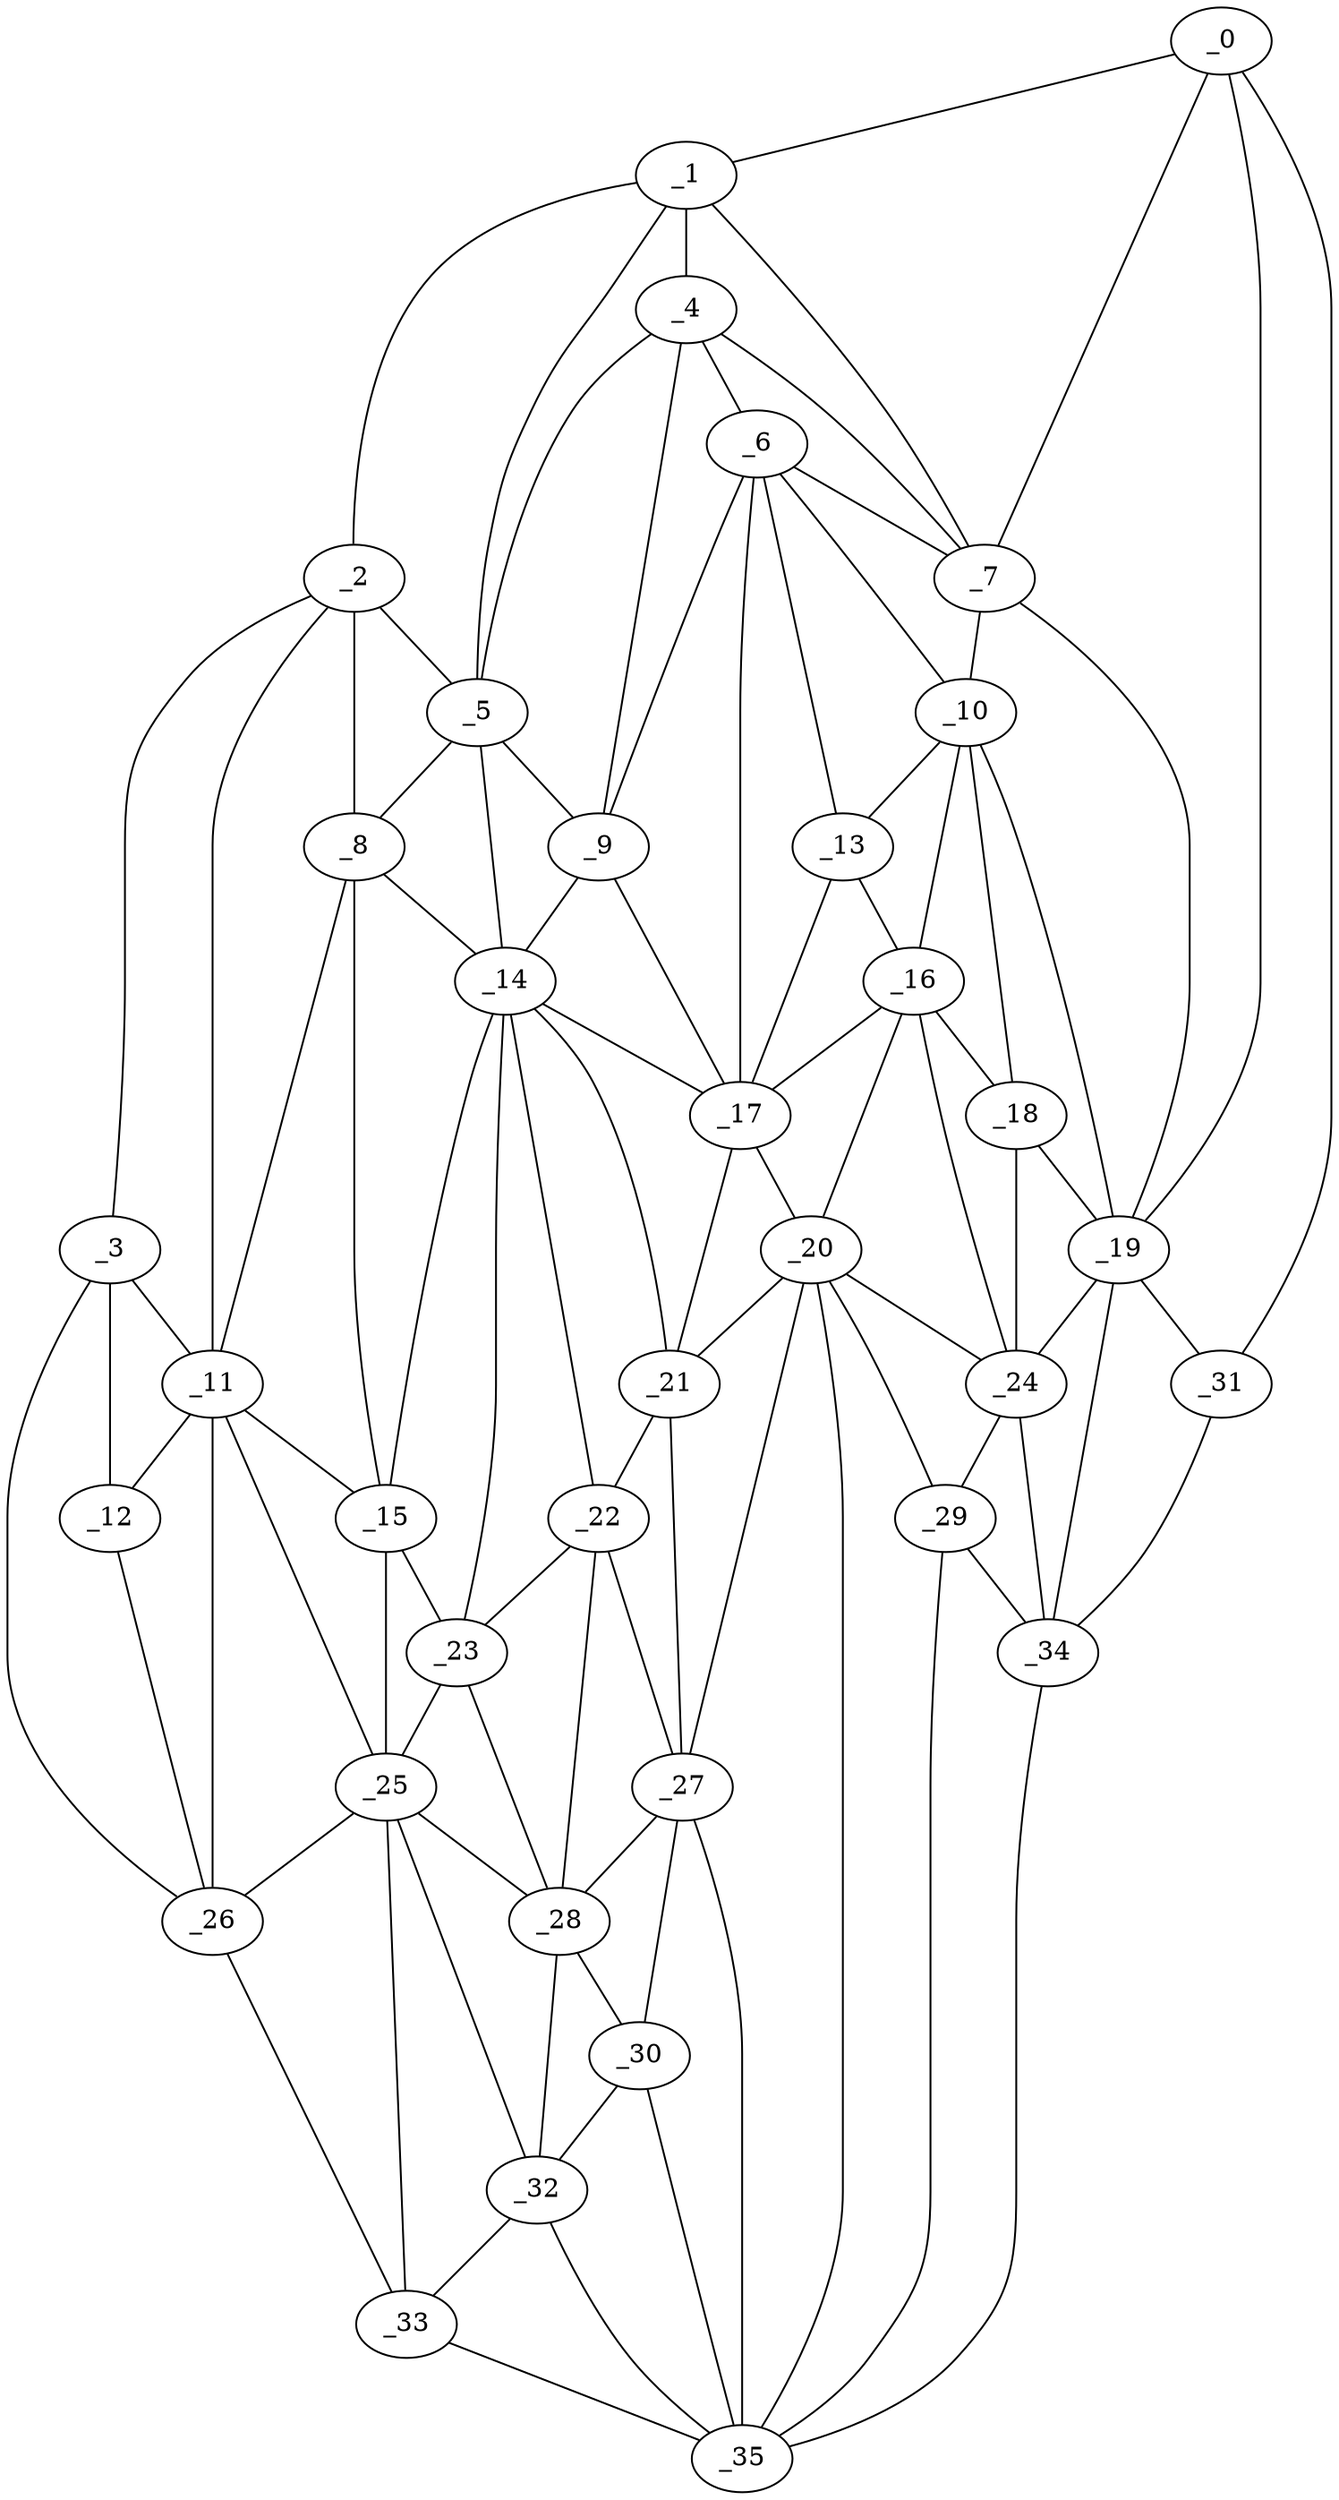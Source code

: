 graph "obj90__345.gxl" {
	_0	 [x=34,
		y=8];
	_1	 [x=34,
		y=44];
	_0 -- _1	 [valence=1];
	_7	 [x=58,
		y=55];
	_0 -- _7	 [valence=2];
	_19	 [x=75,
		y=54];
	_0 -- _19	 [valence=2];
	_31	 [x=97,
		y=6];
	_0 -- _31	 [valence=1];
	_2	 [x=37,
		y=117];
	_1 -- _2	 [valence=1];
	_4	 [x=51,
		y=65];
	_1 -- _4	 [valence=1];
	_5	 [x=51,
		y=98];
	_1 -- _5	 [valence=1];
	_1 -- _7	 [valence=2];
	_3	 [x=39,
		y=125];
	_2 -- _3	 [valence=1];
	_2 -- _5	 [valence=2];
	_8	 [x=58,
		y=107];
	_2 -- _8	 [valence=2];
	_11	 [x=63,
		y=119];
	_2 -- _11	 [valence=2];
	_3 -- _11	 [valence=2];
	_12	 [x=63,
		y=123];
	_3 -- _12	 [valence=2];
	_26	 [x=79,
		y=122];
	_3 -- _26	 [valence=1];
	_4 -- _5	 [valence=1];
	_6	 [x=57,
		y=64];
	_4 -- _6	 [valence=2];
	_4 -- _7	 [valence=2];
	_9	 [x=60,
		y=87];
	_4 -- _9	 [valence=1];
	_5 -- _8	 [valence=1];
	_5 -- _9	 [valence=1];
	_14	 [x=66,
		y=89];
	_5 -- _14	 [valence=2];
	_6 -- _7	 [valence=1];
	_6 -- _9	 [valence=1];
	_10	 [x=63,
		y=57];
	_6 -- _10	 [valence=1];
	_13	 [x=64,
		y=64];
	_6 -- _13	 [valence=1];
	_17	 [x=69,
		y=78];
	_6 -- _17	 [valence=2];
	_7 -- _10	 [valence=1];
	_7 -- _19	 [valence=2];
	_8 -- _11	 [valence=1];
	_8 -- _14	 [valence=1];
	_15	 [x=67,
		y=106];
	_8 -- _15	 [valence=2];
	_9 -- _14	 [valence=2];
	_9 -- _17	 [valence=2];
	_10 -- _13	 [valence=2];
	_16	 [x=69,
		y=64];
	_10 -- _16	 [valence=2];
	_18	 [x=72,
		y=59];
	_10 -- _18	 [valence=1];
	_10 -- _19	 [valence=1];
	_11 -- _12	 [valence=1];
	_11 -- _15	 [valence=2];
	_25	 [x=79,
		y=117];
	_11 -- _25	 [valence=1];
	_11 -- _26	 [valence=2];
	_12 -- _26	 [valence=2];
	_13 -- _16	 [valence=1];
	_13 -- _17	 [valence=2];
	_14 -- _15	 [valence=2];
	_14 -- _17	 [valence=1];
	_21	 [x=77,
		y=86];
	_14 -- _21	 [valence=2];
	_22	 [x=78,
		y=89];
	_14 -- _22	 [valence=1];
	_23	 [x=78,
		y=105];
	_14 -- _23	 [valence=1];
	_15 -- _23	 [valence=2];
	_15 -- _25	 [valence=1];
	_16 -- _17	 [valence=2];
	_16 -- _18	 [valence=2];
	_20	 [x=77,
		y=77];
	_16 -- _20	 [valence=2];
	_24	 [x=79,
		y=58];
	_16 -- _24	 [valence=1];
	_17 -- _20	 [valence=2];
	_17 -- _21	 [valence=2];
	_18 -- _19	 [valence=1];
	_18 -- _24	 [valence=2];
	_19 -- _24	 [valence=2];
	_19 -- _31	 [valence=2];
	_34	 [x=99,
		y=39];
	_19 -- _34	 [valence=1];
	_20 -- _21	 [valence=2];
	_20 -- _24	 [valence=2];
	_27	 [x=84,
		y=88];
	_20 -- _27	 [valence=2];
	_29	 [x=89,
		y=61];
	_20 -- _29	 [valence=2];
	_35	 [x=99,
		y=66];
	_20 -- _35	 [valence=1];
	_21 -- _22	 [valence=1];
	_21 -- _27	 [valence=2];
	_22 -- _23	 [valence=2];
	_22 -- _27	 [valence=1];
	_28	 [x=86,
		y=103];
	_22 -- _28	 [valence=2];
	_23 -- _25	 [valence=1];
	_23 -- _28	 [valence=1];
	_24 -- _29	 [valence=2];
	_24 -- _34	 [valence=1];
	_25 -- _26	 [valence=2];
	_25 -- _28	 [valence=2];
	_32	 [x=98,
		y=111];
	_25 -- _32	 [valence=2];
	_33	 [x=98,
		y=118];
	_25 -- _33	 [valence=2];
	_26 -- _33	 [valence=1];
	_27 -- _28	 [valence=2];
	_30	 [x=91,
		y=93];
	_27 -- _30	 [valence=1];
	_27 -- _35	 [valence=2];
	_28 -- _30	 [valence=1];
	_28 -- _32	 [valence=2];
	_29 -- _34	 [valence=2];
	_29 -- _35	 [valence=2];
	_30 -- _32	 [valence=2];
	_30 -- _35	 [valence=2];
	_31 -- _34	 [valence=1];
	_32 -- _33	 [valence=2];
	_32 -- _35	 [valence=1];
	_33 -- _35	 [valence=1];
	_34 -- _35	 [valence=1];
}
